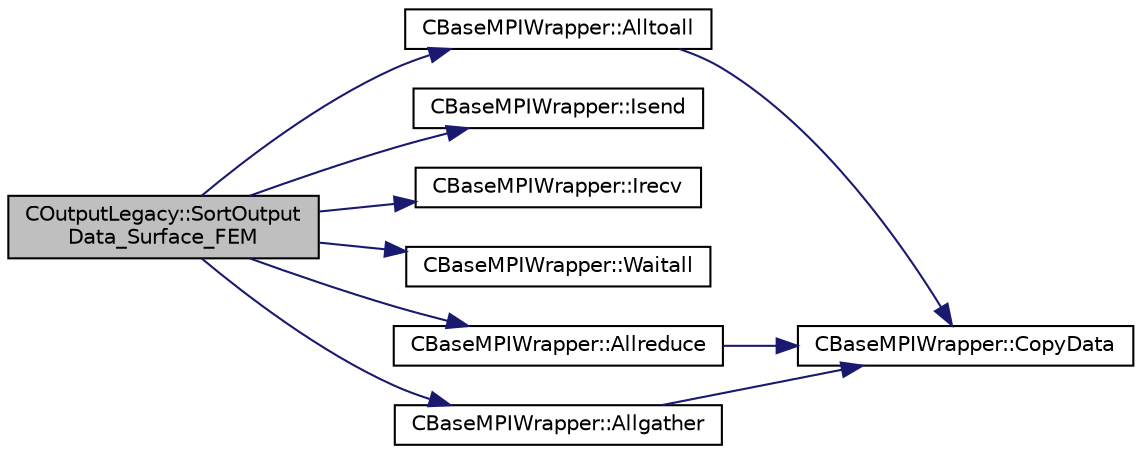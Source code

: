 digraph "COutputLegacy::SortOutputData_Surface_FEM"
{
  edge [fontname="Helvetica",fontsize="10",labelfontname="Helvetica",labelfontsize="10"];
  node [fontname="Helvetica",fontsize="10",shape=record];
  rankdir="LR";
  Node1990 [label="COutputLegacy::SortOutput\lData_Surface_FEM",height=0.2,width=0.4,color="black", fillcolor="grey75", style="filled", fontcolor="black"];
  Node1990 -> Node1991 [color="midnightblue",fontsize="10",style="solid",fontname="Helvetica"];
  Node1991 [label="CBaseMPIWrapper::Alltoall",height=0.2,width=0.4,color="black", fillcolor="white", style="filled",URL="$class_c_base_m_p_i_wrapper.html#a86496abf1db8449b17501e14111f3371"];
  Node1991 -> Node1992 [color="midnightblue",fontsize="10",style="solid",fontname="Helvetica"];
  Node1992 [label="CBaseMPIWrapper::CopyData",height=0.2,width=0.4,color="black", fillcolor="white", style="filled",URL="$class_c_base_m_p_i_wrapper.html#a4725cc1dd65b161b483e812a538a5e36"];
  Node1990 -> Node1993 [color="midnightblue",fontsize="10",style="solid",fontname="Helvetica"];
  Node1993 [label="CBaseMPIWrapper::Isend",height=0.2,width=0.4,color="black", fillcolor="white", style="filled",URL="$class_c_base_m_p_i_wrapper.html#a43a415ec11a029ade218eaf8c807a817"];
  Node1990 -> Node1994 [color="midnightblue",fontsize="10",style="solid",fontname="Helvetica"];
  Node1994 [label="CBaseMPIWrapper::Irecv",height=0.2,width=0.4,color="black", fillcolor="white", style="filled",URL="$class_c_base_m_p_i_wrapper.html#ae41565b441aee76e1b48eb03e5ac86dd"];
  Node1990 -> Node1995 [color="midnightblue",fontsize="10",style="solid",fontname="Helvetica"];
  Node1995 [label="CBaseMPIWrapper::Waitall",height=0.2,width=0.4,color="black", fillcolor="white", style="filled",URL="$class_c_base_m_p_i_wrapper.html#a7a83091a6fcdc392a11be74734362eaa"];
  Node1990 -> Node1996 [color="midnightblue",fontsize="10",style="solid",fontname="Helvetica"];
  Node1996 [label="CBaseMPIWrapper::Allreduce",height=0.2,width=0.4,color="black", fillcolor="white", style="filled",URL="$class_c_base_m_p_i_wrapper.html#a637b6fd917a8ca91ce748ba88e0d66b6"];
  Node1996 -> Node1992 [color="midnightblue",fontsize="10",style="solid",fontname="Helvetica"];
  Node1990 -> Node1997 [color="midnightblue",fontsize="10",style="solid",fontname="Helvetica"];
  Node1997 [label="CBaseMPIWrapper::Allgather",height=0.2,width=0.4,color="black", fillcolor="white", style="filled",URL="$class_c_base_m_p_i_wrapper.html#a55195abbb7206e08a4933fa53cd41923"];
  Node1997 -> Node1992 [color="midnightblue",fontsize="10",style="solid",fontname="Helvetica"];
}
